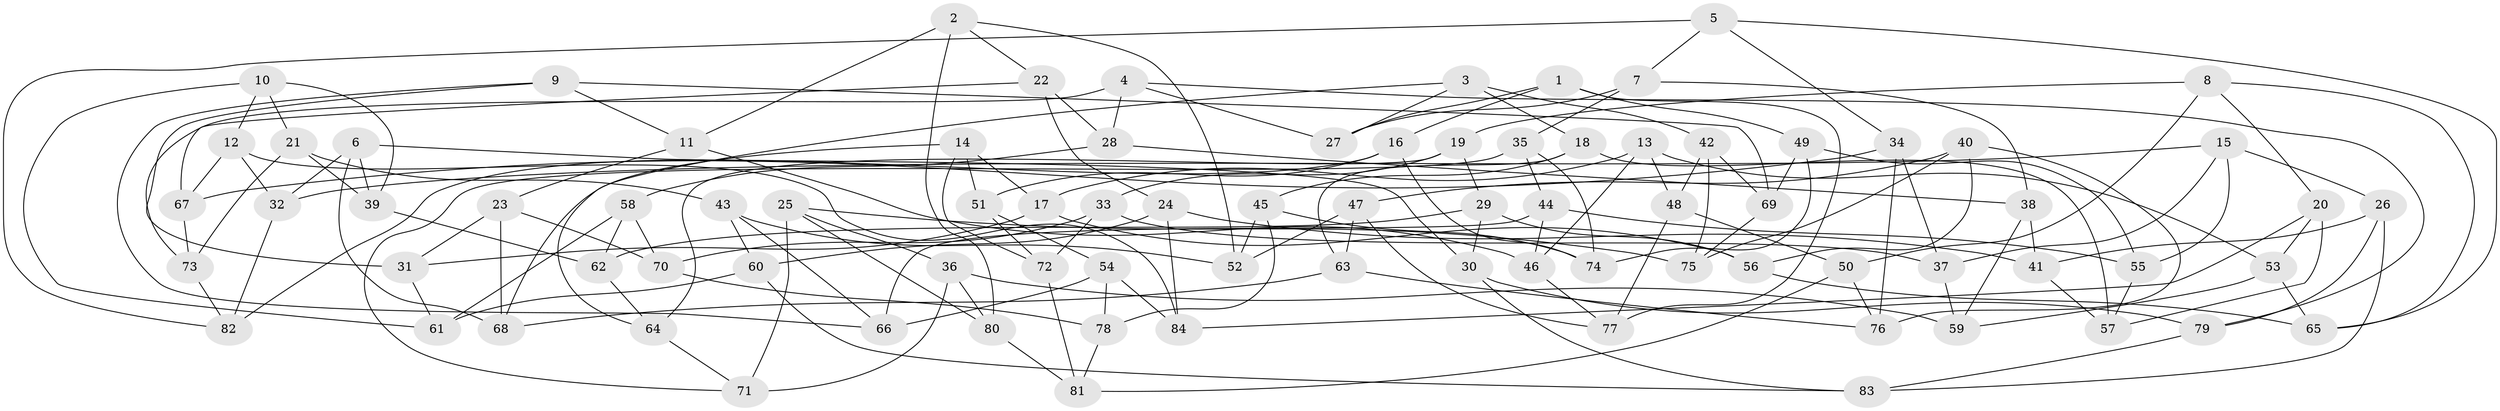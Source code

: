 // Generated by graph-tools (version 1.1) at 2025/26/03/09/25 03:26:50]
// undirected, 84 vertices, 168 edges
graph export_dot {
graph [start="1"]
  node [color=gray90,style=filled];
  1;
  2;
  3;
  4;
  5;
  6;
  7;
  8;
  9;
  10;
  11;
  12;
  13;
  14;
  15;
  16;
  17;
  18;
  19;
  20;
  21;
  22;
  23;
  24;
  25;
  26;
  27;
  28;
  29;
  30;
  31;
  32;
  33;
  34;
  35;
  36;
  37;
  38;
  39;
  40;
  41;
  42;
  43;
  44;
  45;
  46;
  47;
  48;
  49;
  50;
  51;
  52;
  53;
  54;
  55;
  56;
  57;
  58;
  59;
  60;
  61;
  62;
  63;
  64;
  65;
  66;
  67;
  68;
  69;
  70;
  71;
  72;
  73;
  74;
  75;
  76;
  77;
  78;
  79;
  80;
  81;
  82;
  83;
  84;
  1 -- 16;
  1 -- 27;
  1 -- 77;
  1 -- 49;
  2 -- 22;
  2 -- 52;
  2 -- 80;
  2 -- 11;
  3 -- 27;
  3 -- 18;
  3 -- 64;
  3 -- 42;
  4 -- 28;
  4 -- 79;
  4 -- 73;
  4 -- 27;
  5 -- 65;
  5 -- 82;
  5 -- 34;
  5 -- 7;
  6 -- 39;
  6 -- 68;
  6 -- 30;
  6 -- 32;
  7 -- 35;
  7 -- 27;
  7 -- 38;
  8 -- 19;
  8 -- 65;
  8 -- 20;
  8 -- 50;
  9 -- 11;
  9 -- 66;
  9 -- 69;
  9 -- 31;
  10 -- 21;
  10 -- 39;
  10 -- 12;
  10 -- 61;
  11 -- 46;
  11 -- 23;
  12 -- 32;
  12 -- 84;
  12 -- 67;
  13 -- 48;
  13 -- 53;
  13 -- 17;
  13 -- 46;
  14 -- 51;
  14 -- 72;
  14 -- 17;
  14 -- 68;
  15 -- 32;
  15 -- 37;
  15 -- 55;
  15 -- 26;
  16 -- 74;
  16 -- 82;
  16 -- 51;
  17 -- 56;
  17 -- 31;
  18 -- 45;
  18 -- 63;
  18 -- 57;
  19 -- 33;
  19 -- 64;
  19 -- 29;
  20 -- 84;
  20 -- 53;
  20 -- 57;
  21 -- 43;
  21 -- 39;
  21 -- 73;
  22 -- 28;
  22 -- 67;
  22 -- 24;
  23 -- 68;
  23 -- 70;
  23 -- 31;
  24 -- 84;
  24 -- 41;
  24 -- 60;
  25 -- 75;
  25 -- 36;
  25 -- 71;
  25 -- 80;
  26 -- 79;
  26 -- 83;
  26 -- 41;
  28 -- 58;
  28 -- 38;
  29 -- 30;
  29 -- 56;
  29 -- 62;
  30 -- 79;
  30 -- 83;
  31 -- 61;
  32 -- 82;
  33 -- 72;
  33 -- 70;
  33 -- 37;
  34 -- 76;
  34 -- 37;
  34 -- 67;
  35 -- 74;
  35 -- 71;
  35 -- 44;
  36 -- 71;
  36 -- 59;
  36 -- 80;
  37 -- 59;
  38 -- 41;
  38 -- 59;
  39 -- 62;
  40 -- 75;
  40 -- 76;
  40 -- 47;
  40 -- 56;
  41 -- 57;
  42 -- 69;
  42 -- 48;
  42 -- 75;
  43 -- 52;
  43 -- 66;
  43 -- 60;
  44 -- 46;
  44 -- 66;
  44 -- 55;
  45 -- 52;
  45 -- 78;
  45 -- 74;
  46 -- 77;
  47 -- 63;
  47 -- 52;
  47 -- 77;
  48 -- 77;
  48 -- 50;
  49 -- 69;
  49 -- 74;
  49 -- 55;
  50 -- 81;
  50 -- 76;
  51 -- 72;
  51 -- 54;
  53 -- 65;
  53 -- 59;
  54 -- 78;
  54 -- 66;
  54 -- 84;
  55 -- 57;
  56 -- 65;
  58 -- 62;
  58 -- 70;
  58 -- 61;
  60 -- 83;
  60 -- 61;
  62 -- 64;
  63 -- 76;
  63 -- 68;
  64 -- 71;
  67 -- 73;
  69 -- 75;
  70 -- 78;
  72 -- 81;
  73 -- 82;
  78 -- 81;
  79 -- 83;
  80 -- 81;
}
